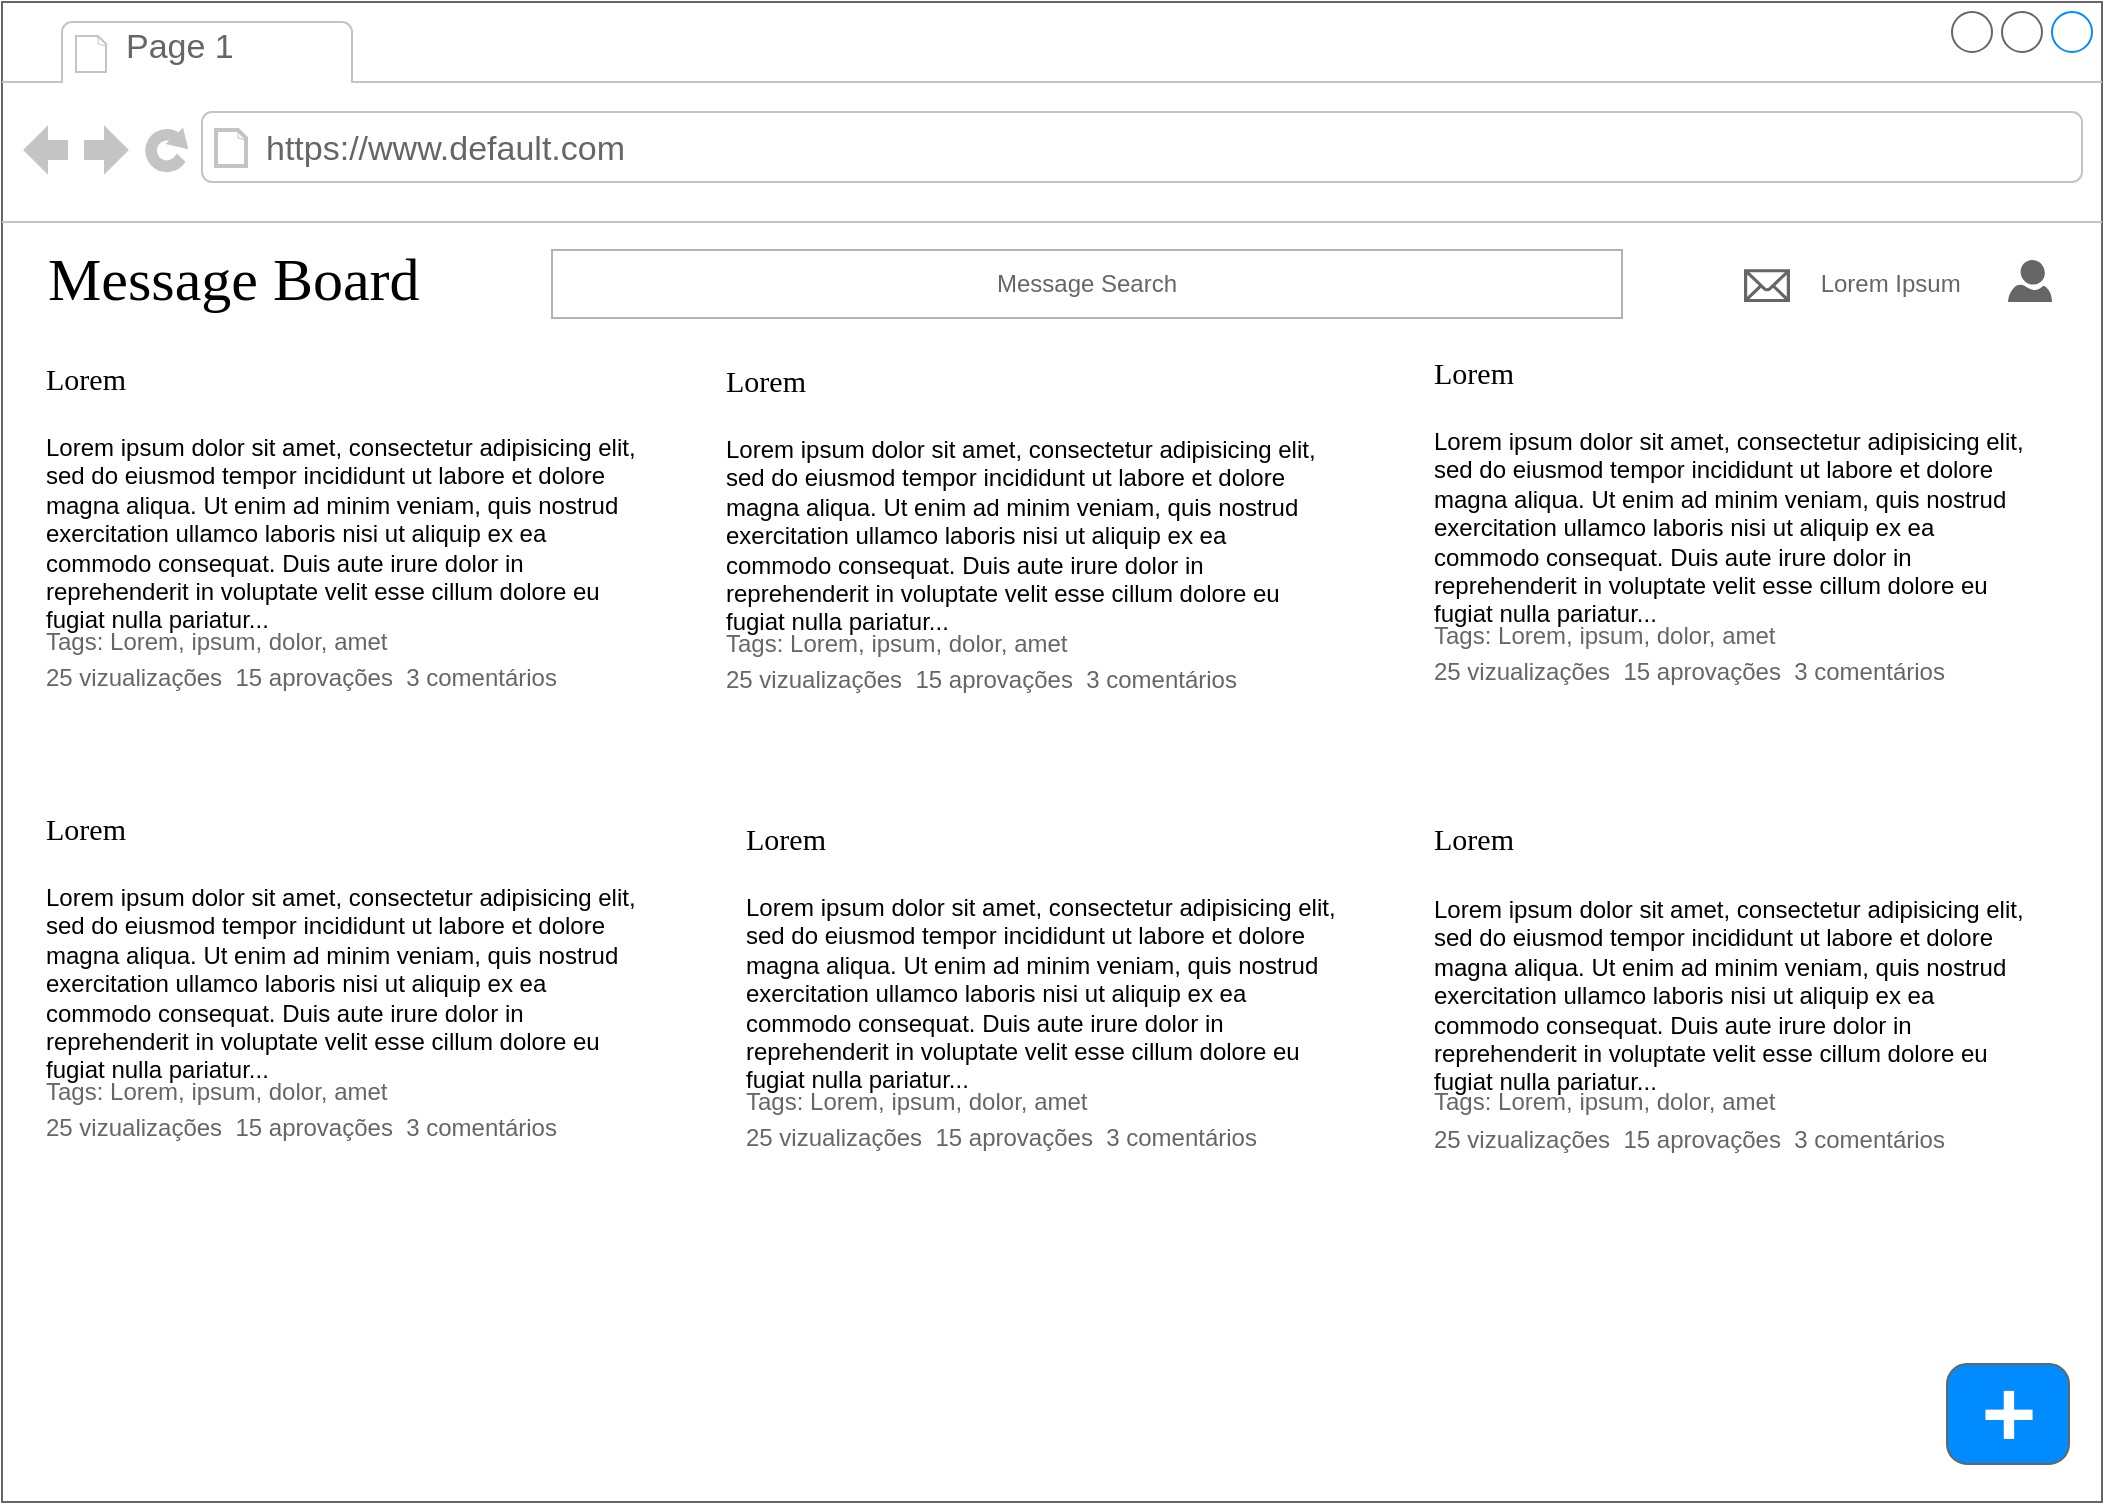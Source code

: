 <mxfile version="10.6.0" type="device"><diagram name="home" id="2cc2dc42-3aac-f2a9-1cec-7a8b7cbee084"><mxGraphModel dx="1191" dy="731" grid="1" gridSize="10" guides="1" tooltips="1" connect="1" arrows="1" fold="1" page="1" pageScale="1" pageWidth="1100" pageHeight="850" background="#ffffff" math="0" shadow="0"><root><mxCell id="0"/><mxCell id="1" parent="0"/><mxCell id="Pz7LNsq883c7EZohFAMH-5" value="" style="group" parent="1" vertex="1" connectable="0"><mxGeometry x="35" y="9" width="1050" height="750" as="geometry"/></mxCell><mxCell id="7026571954dc6520-1" value="" style="strokeWidth=1;shadow=0;dashed=0;align=center;html=1;shape=mxgraph.mockup.containers.browserWindow;rSize=0;fillColor=#ffffff;strokeColor=#666666;mainText=,;recursiveResize=0;rounded=0;labelBackgroundColor=none;fontFamily=Verdana;fontSize=12;fontColor=#000000;" parent="Pz7LNsq883c7EZohFAMH-5" vertex="1"><mxGeometry width="1050" height="750.0" as="geometry"/></mxCell><mxCell id="7026571954dc6520-2" value="Page 1" style="strokeWidth=1;shadow=0;dashed=0;align=center;html=1;shape=mxgraph.mockup.containers.anchor;fontSize=17;fontColor=#666666;align=left;" parent="7026571954dc6520-1" vertex="1"><mxGeometry x="60" y="10.976" width="110" height="23.78" as="geometry"/></mxCell><mxCell id="7026571954dc6520-3" value="https://www.default.com" style="strokeWidth=1;shadow=0;dashed=0;align=center;html=1;shape=mxgraph.mockup.containers.anchor;rSize=0;fontSize=17;fontColor=#666666;align=left;" parent="7026571954dc6520-1" vertex="1"><mxGeometry x="130" y="61.878" width="250" height="23.78" as="geometry"/></mxCell><mxCell id="Pz7LNsq883c7EZohFAMH-6" value="" style="group" parent="7026571954dc6520-1" vertex="1" connectable="0"><mxGeometry x="20" y="176.982" width="300" height="170.579" as="geometry"/></mxCell><mxCell id="7026571954dc6520-16" value="Lorem" style="text;html=1;points=[];align=left;verticalAlign=top;spacingTop=-4;fontSize=15;fontFamily=Verdana;fontColor=#000000;" parent="Pz7LNsq883c7EZohFAMH-6" vertex="1"><mxGeometry width="170" height="26.524" as="geometry"/></mxCell><mxCell id="7026571954dc6520-17" value="Lorem ipsum dolor sit amet, consectetur adipisicing elit, sed do eiusmod tempor incididunt ut labore et dolore magna aliqua. Ut enim ad minim veniam, quis nostrud exercitation ullamco laboris nisi ut aliquip ex ea commodo consequat. Duis aute irure dolor in reprehenderit in voluptate velit esse cillum dolore eu fugiat nulla pariatur..." style="text;spacingTop=-5;fillColor=#ffffff;whiteSpace=wrap;html=1;align=left;fontSize=12;fontFamily=Helvetica;fillColor=none;strokeColor=none;rounded=0;shadow=1;labelBackgroundColor=none;" parent="Pz7LNsq883c7EZohFAMH-6" vertex="1"><mxGeometry y="37.043" width="300" height="96.951" as="geometry"/></mxCell><mxCell id="Pz7LNsq883c7EZohFAMH-1" value="&lt;font color=&quot;#666666&quot;&gt;Tags: Lorem, ipsum, dolor, amet&lt;/font&gt;" style="text;spacingTop=-5;fillColor=#ffffff;whiteSpace=wrap;html=1;align=left;fontSize=12;fontFamily=Helvetica;fillColor=none;strokeColor=none;rounded=0;shadow=1;labelBackgroundColor=none;" parent="Pz7LNsq883c7EZohFAMH-6" vertex="1"><mxGeometry y="133.994" width="300" height="18.293" as="geometry"/></mxCell><mxCell id="Pz7LNsq883c7EZohFAMH-4" value="&lt;font color=&quot;#666666&quot;&gt;25 vizualizações&amp;nbsp;&amp;nbsp;&lt;span&gt;15 a&lt;/span&gt;provações&amp;nbsp; 3 comentários&lt;/font&gt;" style="text;spacingTop=-5;fillColor=#ffffff;whiteSpace=wrap;html=1;align=left;fontSize=12;fontFamily=Helvetica;fillColor=none;strokeColor=none;rounded=0;shadow=1;labelBackgroundColor=none;" parent="Pz7LNsq883c7EZohFAMH-6" vertex="1"><mxGeometry y="152.287" width="300" height="18.293" as="geometry"/></mxCell><mxCell id="Pz7LNsq883c7EZohFAMH-27" value="" style="group" parent="7026571954dc6520-1" vertex="1" connectable="0"><mxGeometry x="360" y="177.896" width="300" height="170.579" as="geometry"/></mxCell><mxCell id="Pz7LNsq883c7EZohFAMH-28" value="Lorem" style="text;html=1;points=[];align=left;verticalAlign=top;spacingTop=-4;fontSize=15;fontFamily=Verdana;fontColor=#000000;" parent="Pz7LNsq883c7EZohFAMH-27" vertex="1"><mxGeometry width="170" height="26.524" as="geometry"/></mxCell><mxCell id="Pz7LNsq883c7EZohFAMH-29" value="Lorem ipsum dolor sit amet, consectetur adipisicing elit, sed do eiusmod tempor incididunt ut labore et dolore magna aliqua. Ut enim ad minim veniam, quis nostrud exercitation ullamco laboris nisi ut aliquip ex ea commodo consequat. Duis aute irure dolor in reprehenderit in voluptate velit esse cillum dolore eu fugiat nulla pariatur..." style="text;spacingTop=-5;fillColor=#ffffff;whiteSpace=wrap;html=1;align=left;fontSize=12;fontFamily=Helvetica;fillColor=none;strokeColor=none;rounded=0;shadow=1;labelBackgroundColor=none;" parent="Pz7LNsq883c7EZohFAMH-27" vertex="1"><mxGeometry y="37.043" width="300" height="96.951" as="geometry"/></mxCell><mxCell id="Pz7LNsq883c7EZohFAMH-30" value="&lt;font color=&quot;#666666&quot;&gt;Tags: Lorem, ipsum, dolor, amet&lt;/font&gt;" style="text;spacingTop=-5;fillColor=#ffffff;whiteSpace=wrap;html=1;align=left;fontSize=12;fontFamily=Helvetica;fillColor=none;strokeColor=none;rounded=0;shadow=1;labelBackgroundColor=none;" parent="Pz7LNsq883c7EZohFAMH-27" vertex="1"><mxGeometry y="133.994" width="300" height="18.293" as="geometry"/></mxCell><mxCell id="Pz7LNsq883c7EZohFAMH-31" value="&lt;font color=&quot;#666666&quot;&gt;25 vizualizações&amp;nbsp;&amp;nbsp;&lt;span&gt;15 a&lt;/span&gt;provações&amp;nbsp; 3 comentários&lt;/font&gt;" style="text;spacingTop=-5;fillColor=#ffffff;whiteSpace=wrap;html=1;align=left;fontSize=12;fontFamily=Helvetica;fillColor=none;strokeColor=none;rounded=0;shadow=1;labelBackgroundColor=none;" parent="Pz7LNsq883c7EZohFAMH-27" vertex="1"><mxGeometry y="152.287" width="300" height="18.293" as="geometry"/></mxCell><mxCell id="Pz7LNsq883c7EZohFAMH-32" value="" style="group" parent="7026571954dc6520-1" vertex="1" connectable="0"><mxGeometry x="20" y="401.524" width="300" height="170.579" as="geometry"/></mxCell><mxCell id="Pz7LNsq883c7EZohFAMH-33" value="Lorem" style="text;html=1;points=[];align=left;verticalAlign=top;spacingTop=-4;fontSize=15;fontFamily=Verdana;fontColor=#000000;" parent="Pz7LNsq883c7EZohFAMH-32" vertex="1"><mxGeometry width="170" height="26.524" as="geometry"/></mxCell><mxCell id="Pz7LNsq883c7EZohFAMH-34" value="Lorem ipsum dolor sit amet, consectetur adipisicing elit, sed do eiusmod tempor incididunt ut labore et dolore magna aliqua. Ut enim ad minim veniam, quis nostrud exercitation ullamco laboris nisi ut aliquip ex ea commodo consequat. Duis aute irure dolor in reprehenderit in voluptate velit esse cillum dolore eu fugiat nulla pariatur..." style="text;spacingTop=-5;fillColor=#ffffff;whiteSpace=wrap;html=1;align=left;fontSize=12;fontFamily=Helvetica;fillColor=none;strokeColor=none;rounded=0;shadow=1;labelBackgroundColor=none;" parent="Pz7LNsq883c7EZohFAMH-32" vertex="1"><mxGeometry y="37.043" width="300" height="96.951" as="geometry"/></mxCell><mxCell id="Pz7LNsq883c7EZohFAMH-35" value="&lt;font color=&quot;#666666&quot;&gt;Tags: Lorem, ipsum, dolor, amet&lt;/font&gt;" style="text;spacingTop=-5;fillColor=#ffffff;whiteSpace=wrap;html=1;align=left;fontSize=12;fontFamily=Helvetica;fillColor=none;strokeColor=none;rounded=0;shadow=1;labelBackgroundColor=none;" parent="Pz7LNsq883c7EZohFAMH-32" vertex="1"><mxGeometry y="133.994" width="300" height="18.293" as="geometry"/></mxCell><mxCell id="Pz7LNsq883c7EZohFAMH-36" value="&lt;font color=&quot;#666666&quot;&gt;25 vizualizações&amp;nbsp;&amp;nbsp;&lt;span&gt;15 a&lt;/span&gt;provações&amp;nbsp; 3 comentários&lt;/font&gt;" style="text;spacingTop=-5;fillColor=#ffffff;whiteSpace=wrap;html=1;align=left;fontSize=12;fontFamily=Helvetica;fillColor=none;strokeColor=none;rounded=0;shadow=1;labelBackgroundColor=none;" parent="Pz7LNsq883c7EZohFAMH-32" vertex="1"><mxGeometry y="152.287" width="300" height="18.293" as="geometry"/></mxCell><mxCell id="Pz7LNsq883c7EZohFAMH-42" value="" style="group" parent="7026571954dc6520-1" vertex="1" connectable="0"><mxGeometry x="370" y="407.012" width="300" height="170.579" as="geometry"/></mxCell><mxCell id="Pz7LNsq883c7EZohFAMH-43" value="Lorem" style="text;html=1;points=[];align=left;verticalAlign=top;spacingTop=-4;fontSize=15;fontFamily=Verdana;fontColor=#000000;" parent="Pz7LNsq883c7EZohFAMH-42" vertex="1"><mxGeometry width="170" height="26.524" as="geometry"/></mxCell><mxCell id="Pz7LNsq883c7EZohFAMH-44" value="Lorem ipsum dolor sit amet, consectetur adipisicing elit, sed do eiusmod tempor incididunt ut labore et dolore magna aliqua. Ut enim ad minim veniam, quis nostrud exercitation ullamco laboris nisi ut aliquip ex ea commodo consequat. Duis aute irure dolor in reprehenderit in voluptate velit esse cillum dolore eu fugiat nulla pariatur..." style="text;spacingTop=-5;fillColor=#ffffff;whiteSpace=wrap;html=1;align=left;fontSize=12;fontFamily=Helvetica;fillColor=none;strokeColor=none;rounded=0;shadow=1;labelBackgroundColor=none;" parent="Pz7LNsq883c7EZohFAMH-42" vertex="1"><mxGeometry y="37.043" width="300" height="96.951" as="geometry"/></mxCell><mxCell id="Pz7LNsq883c7EZohFAMH-45" value="&lt;font color=&quot;#666666&quot;&gt;Tags: Lorem, ipsum, dolor, amet&lt;/font&gt;" style="text;spacingTop=-5;fillColor=#ffffff;whiteSpace=wrap;html=1;align=left;fontSize=12;fontFamily=Helvetica;fillColor=none;strokeColor=none;rounded=0;shadow=1;labelBackgroundColor=none;" parent="Pz7LNsq883c7EZohFAMH-42" vertex="1"><mxGeometry y="133.994" width="300" height="18.293" as="geometry"/></mxCell><mxCell id="Pz7LNsq883c7EZohFAMH-46" value="&lt;font color=&quot;#666666&quot;&gt;25 vizualizações&amp;nbsp;&amp;nbsp;&lt;span&gt;15 a&lt;/span&gt;provações&amp;nbsp; 3 comentários&lt;/font&gt;" style="text;spacingTop=-5;fillColor=#ffffff;whiteSpace=wrap;html=1;align=left;fontSize=12;fontFamily=Helvetica;fillColor=none;strokeColor=none;rounded=0;shadow=1;labelBackgroundColor=none;" parent="Pz7LNsq883c7EZohFAMH-42" vertex="1"><mxGeometry y="152.287" width="300" height="18.293" as="geometry"/></mxCell><mxCell id="Pz7LNsq883c7EZohFAMH-37" value="" style="group" parent="7026571954dc6520-1" vertex="1" connectable="0"><mxGeometry x="714" y="173.78" width="300" height="170.579" as="geometry"/></mxCell><mxCell id="Pz7LNsq883c7EZohFAMH-38" value="Lorem" style="text;html=1;points=[];align=left;verticalAlign=top;spacingTop=-4;fontSize=15;fontFamily=Verdana;fontColor=#000000;" parent="Pz7LNsq883c7EZohFAMH-37" vertex="1"><mxGeometry width="170" height="26.524" as="geometry"/></mxCell><mxCell id="Pz7LNsq883c7EZohFAMH-39" value="Lorem ipsum dolor sit amet, consectetur adipisicing elit, sed do eiusmod tempor incididunt ut labore et dolore magna aliqua. Ut enim ad minim veniam, quis nostrud exercitation ullamco laboris nisi ut aliquip ex ea commodo consequat. Duis aute irure dolor in reprehenderit in voluptate velit esse cillum dolore eu fugiat nulla pariatur..." style="text;spacingTop=-5;fillColor=#ffffff;whiteSpace=wrap;html=1;align=left;fontSize=12;fontFamily=Helvetica;fillColor=none;strokeColor=none;rounded=0;shadow=1;labelBackgroundColor=none;" parent="Pz7LNsq883c7EZohFAMH-37" vertex="1"><mxGeometry y="37.043" width="300" height="96.951" as="geometry"/></mxCell><mxCell id="Pz7LNsq883c7EZohFAMH-40" value="&lt;font color=&quot;#666666&quot;&gt;Tags: Lorem, ipsum, dolor, amet&lt;/font&gt;" style="text;spacingTop=-5;fillColor=#ffffff;whiteSpace=wrap;html=1;align=left;fontSize=12;fontFamily=Helvetica;fillColor=none;strokeColor=none;rounded=0;shadow=1;labelBackgroundColor=none;" parent="Pz7LNsq883c7EZohFAMH-37" vertex="1"><mxGeometry y="133.994" width="300" height="18.293" as="geometry"/></mxCell><mxCell id="Pz7LNsq883c7EZohFAMH-41" value="&lt;font color=&quot;#666666&quot;&gt;25 vizualizações&amp;nbsp;&amp;nbsp;&lt;span&gt;15 a&lt;/span&gt;provações&amp;nbsp; 3 comentários&lt;/font&gt;" style="text;spacingTop=-5;fillColor=#ffffff;whiteSpace=wrap;html=1;align=left;fontSize=12;fontFamily=Helvetica;fillColor=none;strokeColor=none;rounded=0;shadow=1;labelBackgroundColor=none;" parent="Pz7LNsq883c7EZohFAMH-37" vertex="1"><mxGeometry y="152.287" width="300" height="18.293" as="geometry"/></mxCell><mxCell id="Pz7LNsq883c7EZohFAMH-22" value="" style="group" parent="7026571954dc6520-1" vertex="1" connectable="0"><mxGeometry x="714" y="407.47" width="300" height="170.579" as="geometry"/></mxCell><mxCell id="Pz7LNsq883c7EZohFAMH-23" value="Lorem" style="text;html=1;points=[];align=left;verticalAlign=top;spacingTop=-4;fontSize=15;fontFamily=Verdana;fontColor=#000000;" parent="Pz7LNsq883c7EZohFAMH-22" vertex="1"><mxGeometry width="170" height="26.524" as="geometry"/></mxCell><mxCell id="Pz7LNsq883c7EZohFAMH-24" value="Lorem ipsum dolor sit amet, consectetur adipisicing elit, sed do eiusmod tempor incididunt ut labore et dolore magna aliqua. Ut enim ad minim veniam, quis nostrud exercitation ullamco laboris nisi ut aliquip ex ea commodo consequat. Duis aute irure dolor in reprehenderit in voluptate velit esse cillum dolore eu fugiat nulla pariatur..." style="text;spacingTop=-5;fillColor=#ffffff;whiteSpace=wrap;html=1;align=left;fontSize=12;fontFamily=Helvetica;fillColor=none;strokeColor=none;rounded=0;shadow=1;labelBackgroundColor=none;" parent="Pz7LNsq883c7EZohFAMH-22" vertex="1"><mxGeometry y="37.043" width="300" height="96.951" as="geometry"/></mxCell><mxCell id="Pz7LNsq883c7EZohFAMH-25" value="&lt;font color=&quot;#666666&quot;&gt;Tags: Lorem, ipsum, dolor, amet&lt;/font&gt;" style="text;spacingTop=-5;fillColor=#ffffff;whiteSpace=wrap;html=1;align=left;fontSize=12;fontFamily=Helvetica;fillColor=none;strokeColor=none;rounded=0;shadow=1;labelBackgroundColor=none;" parent="Pz7LNsq883c7EZohFAMH-22" vertex="1"><mxGeometry y="133.994" width="300" height="18.293" as="geometry"/></mxCell><mxCell id="Pz7LNsq883c7EZohFAMH-26" value="&lt;font color=&quot;#666666&quot;&gt;25 vizualizações&amp;nbsp;&amp;nbsp;&lt;span&gt;15 a&lt;/span&gt;provações&amp;nbsp; 3 comentários&lt;/font&gt;" style="text;spacingTop=-5;fillColor=#ffffff;whiteSpace=wrap;html=1;align=left;fontSize=12;fontFamily=Helvetica;fillColor=none;strokeColor=none;rounded=0;shadow=1;labelBackgroundColor=none;" parent="Pz7LNsq883c7EZohFAMH-22" vertex="1"><mxGeometry y="152.287" width="300" height="18.293" as="geometry"/></mxCell><mxCell id="kqEpltd4oWB7DYE3yFft-6" value="" style="group" parent="7026571954dc6520-1" vertex="1" connectable="0"><mxGeometry x="21" y="117.988" width="1004" height="45.732" as="geometry"/></mxCell><mxCell id="7026571954dc6520-4" value="Message Board" style="text;html=1;points=[];align=left;verticalAlign=top;spacingTop=-4;fontSize=30;fontFamily=Verdana;fontColor=#000000;" parent="kqEpltd4oWB7DYE3yFft-6" vertex="1"><mxGeometry width="340" height="45.732" as="geometry"/></mxCell><mxCell id="vUr6sqITinNeJ_drJAFL-1" value="" style="shape=image;html=1;verticalAlign=top;verticalLabelPosition=bottom;labelBackgroundColor=#ffffff;imageAspect=0;aspect=fixed;image=https://cdn4.iconfinder.com/data/icons/ionicons/512/icon-ios7-bell-128.png;fontColor=#666666;" parent="kqEpltd4oWB7DYE3yFft-6" vertex="1"><mxGeometry x="809" y="13.768" width="19.61" height="19.61" as="geometry"/></mxCell><mxCell id="vUr6sqITinNeJ_drJAFL-2" value="" style="shape=mxgraph.signs.tech.mail;html=1;fillColor=#666666;strokeColor=none;verticalLabelPosition=bottom;verticalAlign=top;align=center;" parent="kqEpltd4oWB7DYE3yFft-6" vertex="1"><mxGeometry x="850" y="15.598" width="23" height="16.463" as="geometry"/></mxCell><mxCell id="vUr6sqITinNeJ_drJAFL-3" value="" style="shadow=0;dashed=0;html=1;strokeColor=none;labelPosition=center;verticalLabelPosition=bottom;verticalAlign=top;align=center;shape=mxgraph.azure.user;fillColor=#666666;" parent="kqEpltd4oWB7DYE3yFft-6" vertex="1"><mxGeometry x="982" y="11.024" width="22" height="21.037" as="geometry"/></mxCell><mxCell id="vUr6sqITinNeJ_drJAFL-4" value="&lt;span&gt;Lorem Ipsum&amp;nbsp;&lt;/span&gt;" style="text;html=1;strokeColor=none;fillColor=none;align=center;verticalAlign=middle;whiteSpace=wrap;rounded=0;fontColor=#666666;" parent="kqEpltd4oWB7DYE3yFft-6" vertex="1"><mxGeometry x="880" y="13.768" width="90" height="18.293" as="geometry"/></mxCell><mxCell id="kqEpltd4oWB7DYE3yFft-1" value="Message Search" style="rounded=0;whiteSpace=wrap;html=1;fontColor=#666666;strokeColor=#B3B3B3;" parent="kqEpltd4oWB7DYE3yFft-6" vertex="1"><mxGeometry x="254" y="6.012" width="535" height="34" as="geometry"/></mxCell><mxCell id="PXIQ_8jtrTi0H-3LHoNv-1" value="&lt;font style=&quot;font-size: 47px&quot;&gt;+&lt;/font&gt;" style="strokeWidth=1;shadow=0;dashed=0;align=center;html=1;shape=mxgraph.mockup.buttons.button;strokeColor=#666666;fontColor=#ffffff;mainText=;buttonStyle=round;fontSize=17;fontStyle=1;fillColor=#008cff;whiteSpace=wrap;" parent="7026571954dc6520-1" vertex="1"><mxGeometry x="972.5" y="681" width="61" height="50" as="geometry"/></mxCell></root></mxGraphModel></diagram><diagram id="ahvsmykb54gU-3miW95o" name="post"><mxGraphModel dx="840" dy="512" grid="1" gridSize="10" guides="1" tooltips="1" connect="1" arrows="1" fold="1" page="1" pageScale="1" pageWidth="1100" pageHeight="850" math="0" shadow="0"><root><mxCell id="w05jZWZvb_1agI0fHX99-0"/><mxCell id="w05jZWZvb_1agI0fHX99-1" parent="w05jZWZvb_1agI0fHX99-0"/><mxCell id="-Ck9baliGLj4Xzgpm8xP-2" value="" style="strokeWidth=1;shadow=0;dashed=0;align=center;html=1;shape=mxgraph.mockup.containers.browserWindow;rSize=0;fillColor=#ffffff;strokeColor=#666666;mainText=,;recursiveResize=0;rounded=0;labelBackgroundColor=none;fontFamily=Verdana;fontSize=12;fontColor=#000000;" parent="w05jZWZvb_1agI0fHX99-1" vertex="1"><mxGeometry x="14" y="9" width="1050" height="821" as="geometry"/></mxCell><mxCell id="-Ck9baliGLj4Xzgpm8xP-3" value="Page 1" style="strokeWidth=1;shadow=0;dashed=0;align=center;html=1;shape=mxgraph.mockup.containers.anchor;fontSize=17;fontColor=#666666;align=left;" parent="w05jZWZvb_1agI0fHX99-1" vertex="1"><mxGeometry x="74" y="21" width="110" height="26" as="geometry"/></mxCell><mxCell id="-Ck9baliGLj4Xzgpm8xP-4" value="https://www.default.com" style="strokeWidth=1;shadow=0;dashed=0;align=center;html=1;shape=mxgraph.mockup.containers.anchor;rSize=0;fontSize=17;fontColor=#666666;align=left;" parent="w05jZWZvb_1agI0fHX99-1" vertex="1"><mxGeometry x="144" y="69" width="250" height="26" as="geometry"/></mxCell><mxCell id="-Ck9baliGLj4Xzgpm8xP-8" value="&amp;nbsp; &amp;nbsp; &amp;nbsp; &amp;nbsp; &amp;nbsp; &amp;nbsp;Lorem ipsum dolor sit amet, consectetur adipisicing elit, sed do eiusmod tempor incididunt ut labore et dolore magna aliqua. Ut enim ad minim veniam, quis nostrud exercitation ullamco laboris nisi ut aliquip ex ea commodo consequat. Duis aute irure dolor in reprehenderit in voluptate velit esse cillum dolore eu fugiat nulla pariatur lorem ipsum dolor sit amet, consectetur adipisicing elit, sed do eiusmod tempor incididunt ut labore et dolore magna aliqua. Ut enim ad minim veniam, quis nostrud exercitation ullamco laboris nisi ut aliquip ex ea commodo consequat. Duis aute irure dolor in reprehenderit in voluptate velit esse cillum dolore eu fugiat nulla pariatur.&lt;br&gt;&amp;nbsp; &amp;nbsp; &amp;nbsp; &amp;nbsp; &amp;nbsp; &amp;nbsp;Lorem ipsum dolor sit amet, consectetur adipisicing elit, sed do eiusmod tempor incididunt ut labore et dolore magna aliqua. Ut enim ad minim veniam, quis nostrud exercitation ullamco laboris nisi ut aliquip ex ea commodo consequat. Duis aute irure dolor in reprehenderit in voluptate velit esse cillum dolore eu fugiat nulla pariatur lorem ipsum dolor sit amet, consectetur adipisicing elit, sed do eiusmod tempor incididunt ut labore et dolore magna aliqua. Ut enim ad minim veniam, quis nostrud exercitation ullamco laboris nisi ut aliquip ex ea commodo consequat. Duis aute irure dolor in reprehenderit in voluptate velit esse cillum dolore eu fugiat nulla pariatur.&lt;br&gt;&amp;nbsp; &amp;nbsp; &amp;nbsp; &amp;nbsp; &amp;nbsp; &amp;nbsp;Lorem ipsum dolor sit amet, consectetur adipisicing elit, sed do eiusmod tempor incididunt ut labore et dolore magna aliqua. Ut enim ad minim veniam, quis nostrud exercitation ullamco laboris nisi ut aliquip ex ea commodo consequat. Duis aute irure dolor in reprehenderit in voluptate velit esse cillum dolore eu fugiat nulla pariatur lorem ipsum dolor sit amet, consectetur adipisicing elit, sed do eiusmod tempor incididunt ut labore et dolore magna aliqua. Ut enim ad minim veniam, quis nostrud exercitation ullamco laboris nisi ut aliquip ex ea commodo consequat. Duis aute irure dolor in reprehenderit in voluptate velit esse cillum dolore eu fugiat nulla pariatur.&lt;br&gt;" style="text;spacingTop=-5;fillColor=#ffffff;whiteSpace=wrap;html=1;align=left;fontSize=12;fontFamily=Helvetica;fillColor=none;strokeColor=none;rounded=0;shadow=1;labelBackgroundColor=none;" parent="w05jZWZvb_1agI0fHX99-1" vertex="1"><mxGeometry x="34" y="279" width="1005" height="190" as="geometry"/></mxCell><mxCell id="-Ck9baliGLj4Xzgpm8xP-7" value="Lorem" style="text;html=1;points=[];align=left;verticalAlign=top;spacingTop=-4;fontSize=15;fontFamily=Verdana;fontColor=#000000;" parent="w05jZWZvb_1agI0fHX99-1" vertex="1"><mxGeometry x="34" y="202.5" width="170" height="29" as="geometry"/></mxCell><mxCell id="-Ck9baliGLj4Xzgpm8xP-9" value="&lt;font color=&quot;#666666&quot;&gt;Tags: Lorem, ipsum, dolor, amet&lt;/font&gt;" style="text;spacingTop=-5;fillColor=#ffffff;whiteSpace=wrap;html=1;align=left;fontSize=12;fontFamily=Helvetica;fillColor=none;strokeColor=none;rounded=0;shadow=1;labelBackgroundColor=none;" parent="w05jZWZvb_1agI0fHX99-1" vertex="1"><mxGeometry x="35" y="231.5" width="300" height="20" as="geometry"/></mxCell><mxCell id="-Ck9baliGLj4Xzgpm8xP-10" value="&lt;font color=&quot;#666666&quot;&gt;25 vizualizações&amp;nbsp;&amp;nbsp;&lt;span&gt;15 a&lt;/span&gt;provações&amp;nbsp; 3 comentários&lt;/font&gt;" style="text;spacingTop=-5;fillColor=#ffffff;whiteSpace=wrap;html=1;align=left;fontSize=12;fontFamily=Helvetica;fillColor=none;strokeColor=none;rounded=0;shadow=1;labelBackgroundColor=none;" parent="w05jZWZvb_1agI0fHX99-1" vertex="1"><mxGeometry x="34" y="251.5" width="300" height="20" as="geometry"/></mxCell><mxCell id="9gyDjFbGSeUo3mWgCvY3-0" value="Lorem ipsum dolor sit amet, consectetur adipisicing elit, sed do eiusmod tempor incididunt ut labore et dolore magna aliqua. Ut enim ad minim veniam, quis nostrud exercitation ullamco laboris nisi ut aliquip lorem ipsum dolor sit amet, consectetur adipisicing elit, sed do eiusmod tempor incididunt ut labore et dolore magna aliqua. Ut enim ad minim veniam, quis nostrud exercitation ullamco laboris nisi ut aliquip&lt;br&gt;" style="text;spacingTop=-5;fillColor=#ffffff;whiteSpace=wrap;html=1;align=left;fontSize=12;fontFamily=Helvetica;fillColor=none;strokeColor=none;rounded=0;shadow=1;labelBackgroundColor=none;" parent="w05jZWZvb_1agI0fHX99-1" vertex="1"><mxGeometry x="130" y="485" width="912" height="50" as="geometry"/></mxCell><mxCell id="9gyDjFbGSeUo3mWgCvY3-1" value="" style="shadow=0;dashed=0;html=1;strokeColor=none;labelPosition=center;verticalLabelPosition=bottom;verticalAlign=top;align=center;shape=mxgraph.azure.user;fillColor=#666666;" parent="w05jZWZvb_1agI0fHX99-1" vertex="1"><mxGeometry x="52" y="485" width="36" height="38" as="geometry"/></mxCell><mxCell id="9gyDjFbGSeUo3mWgCvY3-2" value="&lt;span&gt;Lorem Ipsum&amp;nbsp;&lt;/span&gt;" style="text;html=1;strokeColor=none;fillColor=none;align=center;verticalAlign=middle;whiteSpace=wrap;rounded=0;fontColor=#666666;" parent="w05jZWZvb_1agI0fHX99-1" vertex="1"><mxGeometry x="25" y="535" width="90" height="20" as="geometry"/></mxCell><mxCell id="9gyDjFbGSeUo3mWgCvY3-3" value="Lorem ipsum dolor sit amet, consectetur adipisicing elit, sed do eiusmod tempor incididunt ut labore et dolore magna aliqua. Ut enim ad minim veniam, quis nostrud exercitation ullamco laboris nisi ut aliquip lorem ipsum dolor sit amet, consectetur adipisicing elit, sed do eiusmod tempor incididunt ut labore et dolore magna aliqua. Ut enim ad minim veniam, quis nostrud exercitation ullamco laboris nisi ut aliquip&lt;br&gt;" style="text;spacingTop=-5;fillColor=#ffffff;whiteSpace=wrap;html=1;align=left;fontSize=12;fontFamily=Helvetica;fillColor=none;strokeColor=none;rounded=0;shadow=1;labelBackgroundColor=none;" parent="w05jZWZvb_1agI0fHX99-1" vertex="1"><mxGeometry x="133" y="580" width="912" height="50" as="geometry"/></mxCell><mxCell id="9gyDjFbGSeUo3mWgCvY3-4" value="" style="shadow=0;dashed=0;html=1;strokeColor=none;labelPosition=center;verticalLabelPosition=bottom;verticalAlign=top;align=center;shape=mxgraph.azure.user;fillColor=#666666;" parent="w05jZWZvb_1agI0fHX99-1" vertex="1"><mxGeometry x="55" y="580" width="36" height="38" as="geometry"/></mxCell><mxCell id="9gyDjFbGSeUo3mWgCvY3-5" value="&lt;span&gt;Lorem Ipsum&amp;nbsp;&lt;/span&gt;" style="text;html=1;strokeColor=none;fillColor=none;align=center;verticalAlign=middle;whiteSpace=wrap;rounded=0;fontColor=#666666;" parent="w05jZWZvb_1agI0fHX99-1" vertex="1"><mxGeometry x="28" y="630" width="90" height="20" as="geometry"/></mxCell><mxCell id="9gyDjFbGSeUo3mWgCvY3-6" value="Lorem ipsum dolor sit amet, consectetur adipisicing elit, sed do eiusmod tempor incididunt ut labore et dolore magna aliqua. Ut enim ad minim veniam, quis nostrud exercitation ullamco laboris nisi ut aliquip lorem ipsum dolor sit amet, consectetur adipisicing elit, sed do eiusmod tempor incididunt ut labore et dolore magna aliqua. Ut enim ad minim veniam, quis nostrud exercitation ullamco laboris nisi ut aliquip&lt;br&gt;" style="text;spacingTop=-5;fillColor=#ffffff;whiteSpace=wrap;html=1;align=left;fontSize=12;fontFamily=Helvetica;fillColor=none;strokeColor=none;rounded=0;shadow=1;labelBackgroundColor=none;" parent="w05jZWZvb_1agI0fHX99-1" vertex="1"><mxGeometry x="35" y="670" width="912" height="50" as="geometry"/></mxCell><mxCell id="9gyDjFbGSeUo3mWgCvY3-7" value="" style="shadow=0;dashed=0;html=1;strokeColor=none;labelPosition=center;verticalLabelPosition=bottom;verticalAlign=top;align=center;shape=mxgraph.azure.user;fillColor=#666666;" parent="w05jZWZvb_1agI0fHX99-1" vertex="1"><mxGeometry x="983" y="663" width="36" height="38" as="geometry"/></mxCell><mxCell id="9gyDjFbGSeUo3mWgCvY3-8" value="&lt;span&gt;Lorem Ipsum&amp;nbsp;&lt;/span&gt;" style="text;html=1;strokeColor=none;fillColor=none;align=center;verticalAlign=middle;whiteSpace=wrap;rounded=0;fontColor=#666666;" parent="w05jZWZvb_1agI0fHX99-1" vertex="1"><mxGeometry x="956" y="713" width="90" height="20" as="geometry"/></mxCell><mxCell id="9gyDjFbGSeUo3mWgCvY3-15" value="Lorem ipsum dolor sit amet, consectetur adipisicing elit, sed do eiusmod tempor incididunt ut labore et dolore magna aliqua. Ut enim ad minim veniam, quis nostrud exercitation ullamco laboris nisi ut aliquip lorem ipsum dolor sit amet, consectetur adipisicing elit, sed do eiusmod tempor incididunt ut labore et dolore magna aliqua. Ut enim ad minim veniam, quis nostrud exercitation ullamco laboris nisi ut aliquip&lt;br&gt;" style="text;spacingTop=-5;fillColor=#ffffff;whiteSpace=wrap;html=1;align=left;fontSize=12;fontFamily=Helvetica;fillColor=none;strokeColor=none;rounded=0;shadow=1;labelBackgroundColor=none;" parent="w05jZWZvb_1agI0fHX99-1" vertex="1"><mxGeometry x="127" y="750" width="912" height="50" as="geometry"/></mxCell><mxCell id="9gyDjFbGSeUo3mWgCvY3-16" value="" style="shadow=0;dashed=0;html=1;strokeColor=none;labelPosition=center;verticalLabelPosition=bottom;verticalAlign=top;align=center;shape=mxgraph.azure.user;fillColor=#666666;" parent="w05jZWZvb_1agI0fHX99-1" vertex="1"><mxGeometry x="49" y="750" width="36" height="38" as="geometry"/></mxCell><mxCell id="9gyDjFbGSeUo3mWgCvY3-17" value="&lt;span&gt;Lorem Ipsum&amp;nbsp;&lt;/span&gt;" style="text;html=1;strokeColor=none;fillColor=none;align=center;verticalAlign=middle;whiteSpace=wrap;rounded=0;fontColor=#666666;" parent="w05jZWZvb_1agI0fHX99-1" vertex="1"><mxGeometry x="22" y="800" width="90" height="20" as="geometry"/></mxCell><mxCell id="K0qPgqnhV7jXMeM3oTOe-0" value="" style="group" parent="w05jZWZvb_1agI0fHX99-1" vertex="1" connectable="0"><mxGeometry x="34" y="136.988" width="1004" height="45.732" as="geometry"/></mxCell><mxCell id="K0qPgqnhV7jXMeM3oTOe-1" value="Message Board" style="text;html=1;points=[];align=left;verticalAlign=top;spacingTop=-4;fontSize=30;fontFamily=Verdana;fontColor=#000000;" parent="K0qPgqnhV7jXMeM3oTOe-0" vertex="1"><mxGeometry width="340" height="45.732" as="geometry"/></mxCell><mxCell id="K0qPgqnhV7jXMeM3oTOe-2" value="" style="shape=image;html=1;verticalAlign=top;verticalLabelPosition=bottom;labelBackgroundColor=#ffffff;imageAspect=0;aspect=fixed;image=https://cdn4.iconfinder.com/data/icons/ionicons/512/icon-ios7-bell-128.png;fontColor=#666666;" parent="K0qPgqnhV7jXMeM3oTOe-0" vertex="1"><mxGeometry x="809" y="13.768" width="19.61" height="19.61" as="geometry"/></mxCell><mxCell id="K0qPgqnhV7jXMeM3oTOe-3" value="" style="shape=mxgraph.signs.tech.mail;html=1;fillColor=#666666;strokeColor=none;verticalLabelPosition=bottom;verticalAlign=top;align=center;" parent="K0qPgqnhV7jXMeM3oTOe-0" vertex="1"><mxGeometry x="850" y="15.598" width="23" height="16.463" as="geometry"/></mxCell><mxCell id="K0qPgqnhV7jXMeM3oTOe-4" value="" style="shadow=0;dashed=0;html=1;strokeColor=none;labelPosition=center;verticalLabelPosition=bottom;verticalAlign=top;align=center;shape=mxgraph.azure.user;fillColor=#666666;" parent="K0qPgqnhV7jXMeM3oTOe-0" vertex="1"><mxGeometry x="982" y="11.024" width="22" height="21.037" as="geometry"/></mxCell><mxCell id="K0qPgqnhV7jXMeM3oTOe-5" value="&lt;span&gt;Lorem Ipsum&amp;nbsp;&lt;/span&gt;" style="text;html=1;strokeColor=none;fillColor=none;align=center;verticalAlign=middle;whiteSpace=wrap;rounded=0;fontColor=#666666;" parent="K0qPgqnhV7jXMeM3oTOe-0" vertex="1"><mxGeometry x="880" y="13.768" width="90" height="18.293" as="geometry"/></mxCell><mxCell id="K0qPgqnhV7jXMeM3oTOe-6" value="Message Search" style="rounded=0;whiteSpace=wrap;html=1;fontColor=#666666;strokeColor=#B3B3B3;" parent="K0qPgqnhV7jXMeM3oTOe-0" vertex="1"><mxGeometry x="254" y="6.012" width="535" height="34" as="geometry"/></mxCell><mxCell id="J2ITlbDa95GU9OjSLuiv-0" value="&lt;font style=&quot;font-size: 47px&quot;&gt;+&lt;/font&gt;" style="strokeWidth=1;shadow=0;dashed=0;align=center;html=1;shape=mxgraph.mockup.buttons.button;strokeColor=#666666;fontColor=#ffffff;mainText=;buttonStyle=round;fontSize=17;fontStyle=1;fillColor=#008cff;whiteSpace=wrap;" vertex="1" parent="w05jZWZvb_1agI0fHX99-1"><mxGeometry x="985.5" y="760" width="61" height="50" as="geometry"/></mxCell></root></mxGraphModel></diagram><diagram id="tWdqWFSBmgJfXhEWRccf" name="profile"><mxGraphModel dx="840" dy="512" grid="1" gridSize="10" guides="1" tooltips="1" connect="1" arrows="1" fold="1" page="1" pageScale="1" pageWidth="1100" pageHeight="850" math="0" shadow="0"><root><mxCell id="KSjEioEEy5aM5i0L0qbC-0"/><mxCell id="KSjEioEEy5aM5i0L0qbC-1" parent="KSjEioEEy5aM5i0L0qbC-0"/><mxCell id="aNxTkItZ9XZEAZVerRne-0" value="" style="strokeWidth=1;shadow=0;dashed=0;align=center;html=1;shape=mxgraph.mockup.containers.browserWindow;rSize=0;fillColor=#ffffff;strokeColor=#666666;mainText=,;recursiveResize=0;rounded=0;labelBackgroundColor=none;fontFamily=Verdana;fontSize=12;fontColor=#000000;" parent="KSjEioEEy5aM5i0L0qbC-1" vertex="1"><mxGeometry x="14" y="9" width="1066" height="831" as="geometry"/></mxCell><mxCell id="aNxTkItZ9XZEAZVerRne-1" value="Page 1" style="strokeWidth=1;shadow=0;dashed=0;align=center;html=1;shape=mxgraph.mockup.containers.anchor;fontSize=17;fontColor=#666666;align=left;" parent="KSjEioEEy5aM5i0L0qbC-1" vertex="1"><mxGeometry x="74" y="21" width="110" height="26" as="geometry"/></mxCell><mxCell id="aNxTkItZ9XZEAZVerRne-2" value="https://www.default.com" style="strokeWidth=1;shadow=0;dashed=0;align=center;html=1;shape=mxgraph.mockup.containers.anchor;rSize=0;fontSize=17;fontColor=#666666;align=left;" parent="KSjEioEEy5aM5i0L0qbC-1" vertex="1"><mxGeometry x="144" y="69" width="250" height="26" as="geometry"/></mxCell><mxCell id="aNxTkItZ9XZEAZVerRne-13" value="" style="shadow=0;dashed=0;html=1;strokeColor=none;labelPosition=center;verticalLabelPosition=bottom;verticalAlign=top;align=center;shape=mxgraph.azure.user;fillColor=#666666;" parent="KSjEioEEy5aM5i0L0qbC-1" vertex="1"><mxGeometry x="41" y="200" width="79" height="83" as="geometry"/></mxCell><mxCell id="aNxTkItZ9XZEAZVerRne-14" value="&lt;span&gt;Lorem Ipsum&amp;nbsp;&lt;/span&gt;" style="text;html=1;strokeColor=none;fillColor=none;align=center;verticalAlign=middle;whiteSpace=wrap;rounded=0;fontColor=#666666;" parent="KSjEioEEy5aM5i0L0qbC-1" vertex="1"><mxGeometry x="39" y="293.5" width="90" height="20" as="geometry"/></mxCell><mxCell id="aNxTkItZ9XZEAZVerRne-36" value="" style="group" parent="KSjEioEEy5aM5i0L0qbC-1" vertex="1" connectable="0"><mxGeometry x="155" y="286" width="862" height="124" as="geometry"/></mxCell><mxCell id="aNxTkItZ9XZEAZVerRne-9" value="Lorem" style="text;html=1;points=[];align=left;verticalAlign=top;spacingTop=-4;fontSize=15;fontFamily=Verdana;fontColor=#000000;" parent="aNxTkItZ9XZEAZVerRne-36" vertex="1"><mxGeometry width="170" height="29" as="geometry"/></mxCell><mxCell id="aNxTkItZ9XZEAZVerRne-12" value="Lorem ipsum dolor sit amet, consectetur adipisicing elit, sed do eiusmod tempor incididunt ut labore et dolore magna aliqua. Ut enim ad minim veniam, quis nostrud exercitation ullamco laboris nisi ut aliquip lorem ipsum dolor sit amet, consectetur adipisicing elit, sed do eiusmod tempor incididunt ut labore et dolore magna aliqua. Ut enim ad minim veniam, quis nostrud exercitation ullamco laboris nisi ut aliquip&lt;br&gt;" style="text;spacingTop=-5;fillColor=#ffffff;whiteSpace=wrap;html=1;align=left;fontSize=12;fontFamily=Helvetica;fillColor=none;strokeColor=none;rounded=0;shadow=1;labelBackgroundColor=none;" parent="aNxTkItZ9XZEAZVerRne-36" vertex="1"><mxGeometry y="29.5" width="862" height="50" as="geometry"/></mxCell><mxCell id="aNxTkItZ9XZEAZVerRne-26" value="&lt;font color=&quot;#666666&quot;&gt;Tags: Lorem, ipsum, dolor, amet&lt;/font&gt;" style="text;spacingTop=-5;fillColor=#ffffff;whiteSpace=wrap;html=1;align=left;fontSize=12;fontFamily=Helvetica;fillColor=none;strokeColor=none;rounded=0;shadow=1;labelBackgroundColor=none;" parent="aNxTkItZ9XZEAZVerRne-36" vertex="1"><mxGeometry y="84" width="300" height="20" as="geometry"/></mxCell><mxCell id="aNxTkItZ9XZEAZVerRne-27" value="&lt;font color=&quot;#666666&quot;&gt;25 vizualizações&amp;nbsp;&amp;nbsp;&lt;span&gt;15 a&lt;/span&gt;provações&amp;nbsp; 3 comentários&lt;/font&gt;" style="text;spacingTop=-5;fillColor=#ffffff;whiteSpace=wrap;html=1;align=left;fontSize=12;fontFamily=Helvetica;fillColor=none;strokeColor=none;rounded=0;shadow=1;labelBackgroundColor=none;" parent="aNxTkItZ9XZEAZVerRne-36" vertex="1"><mxGeometry y="104" width="300" height="20" as="geometry"/></mxCell><mxCell id="aNxTkItZ9XZEAZVerRne-37" value="" style="group" parent="KSjEioEEy5aM5i0L0qbC-1" vertex="1" connectable="0"><mxGeometry x="155" y="424.5" width="862" height="124" as="geometry"/></mxCell><mxCell id="aNxTkItZ9XZEAZVerRne-38" value="Lorem" style="text;html=1;points=[];align=left;verticalAlign=top;spacingTop=-4;fontSize=15;fontFamily=Verdana;fontColor=#000000;" parent="aNxTkItZ9XZEAZVerRne-37" vertex="1"><mxGeometry width="170" height="29" as="geometry"/></mxCell><mxCell id="aNxTkItZ9XZEAZVerRne-39" value="Lorem ipsum dolor sit amet, consectetur adipisicing elit, sed do eiusmod tempor incididunt ut labore et dolore magna aliqua. Ut enim ad minim veniam, quis nostrud exercitation ullamco laboris nisi ut aliquip lorem ipsum dolor sit amet, consectetur adipisicing elit, sed do eiusmod tempor incididunt ut labore et dolore magna aliqua. Ut enim ad minim veniam, quis nostrud exercitation ullamco laboris nisi ut aliquip&lt;br&gt;" style="text;spacingTop=-5;fillColor=#ffffff;whiteSpace=wrap;html=1;align=left;fontSize=12;fontFamily=Helvetica;fillColor=none;strokeColor=none;rounded=0;shadow=1;labelBackgroundColor=none;" parent="aNxTkItZ9XZEAZVerRne-37" vertex="1"><mxGeometry y="29.5" width="862" height="50" as="geometry"/></mxCell><mxCell id="aNxTkItZ9XZEAZVerRne-40" value="&lt;font color=&quot;#666666&quot;&gt;Tags: Lorem, ipsum, dolor, amet&lt;/font&gt;" style="text;spacingTop=-5;fillColor=#ffffff;whiteSpace=wrap;html=1;align=left;fontSize=12;fontFamily=Helvetica;fillColor=none;strokeColor=none;rounded=0;shadow=1;labelBackgroundColor=none;" parent="aNxTkItZ9XZEAZVerRne-37" vertex="1"><mxGeometry y="84" width="300" height="20" as="geometry"/></mxCell><mxCell id="aNxTkItZ9XZEAZVerRne-41" value="&lt;font color=&quot;#666666&quot;&gt;25 vizualizações&amp;nbsp;&amp;nbsp;&lt;span&gt;15 a&lt;/span&gt;provações&amp;nbsp; 3 comentários&lt;/font&gt;" style="text;spacingTop=-5;fillColor=#ffffff;whiteSpace=wrap;html=1;align=left;fontSize=12;fontFamily=Helvetica;fillColor=none;strokeColor=none;rounded=0;shadow=1;labelBackgroundColor=none;" parent="aNxTkItZ9XZEAZVerRne-37" vertex="1"><mxGeometry y="104" width="300" height="20" as="geometry"/></mxCell><mxCell id="aNxTkItZ9XZEAZVerRne-42" value="" style="group" parent="KSjEioEEy5aM5i0L0qbC-1" vertex="1" connectable="0"><mxGeometry x="155" y="558" width="862" height="124" as="geometry"/></mxCell><mxCell id="aNxTkItZ9XZEAZVerRne-43" value="Lorem" style="text;html=1;points=[];align=left;verticalAlign=top;spacingTop=-4;fontSize=15;fontFamily=Verdana;fontColor=#000000;" parent="aNxTkItZ9XZEAZVerRne-42" vertex="1"><mxGeometry width="170" height="29" as="geometry"/></mxCell><mxCell id="aNxTkItZ9XZEAZVerRne-44" value="Lorem ipsum dolor sit amet, consectetur adipisicing elit, sed do eiusmod tempor incididunt ut labore et dolore magna aliqua. Ut enim ad minim veniam, quis nostrud exercitation ullamco laboris nisi ut aliquip lorem ipsum dolor sit amet, consectetur adipisicing elit, sed do eiusmod tempor incididunt ut labore et dolore magna aliqua. Ut enim ad minim veniam, quis nostrud exercitation ullamco laboris nisi ut aliquip&lt;br&gt;" style="text;spacingTop=-5;fillColor=#ffffff;whiteSpace=wrap;html=1;align=left;fontSize=12;fontFamily=Helvetica;fillColor=none;strokeColor=none;rounded=0;shadow=1;labelBackgroundColor=none;" parent="aNxTkItZ9XZEAZVerRne-42" vertex="1"><mxGeometry y="29.5" width="862" height="50" as="geometry"/></mxCell><mxCell id="aNxTkItZ9XZEAZVerRne-45" value="&lt;font color=&quot;#666666&quot;&gt;Tags: Lorem, ipsum, dolor, amet&lt;/font&gt;" style="text;spacingTop=-5;fillColor=#ffffff;whiteSpace=wrap;html=1;align=left;fontSize=12;fontFamily=Helvetica;fillColor=none;strokeColor=none;rounded=0;shadow=1;labelBackgroundColor=none;" parent="aNxTkItZ9XZEAZVerRne-42" vertex="1"><mxGeometry y="84" width="300" height="20" as="geometry"/></mxCell><mxCell id="aNxTkItZ9XZEAZVerRne-46" value="&lt;font color=&quot;#666666&quot;&gt;25 vizualizações&amp;nbsp;&amp;nbsp;&lt;span&gt;15 a&lt;/span&gt;provações&amp;nbsp; 3 comentários&lt;/font&gt;" style="text;spacingTop=-5;fillColor=#ffffff;whiteSpace=wrap;html=1;align=left;fontSize=12;fontFamily=Helvetica;fillColor=none;strokeColor=none;rounded=0;shadow=1;labelBackgroundColor=none;" parent="aNxTkItZ9XZEAZVerRne-42" vertex="1"><mxGeometry y="104" width="300" height="20" as="geometry"/></mxCell><mxCell id="4jJxqVDpqwIpwiionXO8-0" value="Lorem ipsum dolor sit amet, consectetur adipisicing elit, sed do eiusmod tempor incididunt ut labore et dolore magna aliqua. Ut enim ad minim veniam, quis nostrud exercitation ullamco laboris nisi ut aliquip lorem ipsum dolor sit amet, consectetur adipisicing elit, sed do eiusmod tempor incididunt ut labore et dolore magna aliqua. Ut enim ad minim veniam, quis nostrud exercitation ullamco laboris nisi ut aliquip&lt;br&gt;" style="text;spacingTop=-5;fillColor=#ffffff;whiteSpace=wrap;html=1;align=left;fontSize=12;fontFamily=Helvetica;fillColor=none;strokeColor=none;rounded=0;shadow=1;labelBackgroundColor=none;" parent="KSjEioEEy5aM5i0L0qbC-1" vertex="1"><mxGeometry x="155" y="216.5" width="912" height="50" as="geometry"/></mxCell><mxCell id="4jJxqVDpqwIpwiionXO8-1" value="" style="group" parent="KSjEioEEy5aM5i0L0qbC-1" vertex="1" connectable="0"><mxGeometry x="155" y="690" width="862" height="124" as="geometry"/></mxCell><mxCell id="4jJxqVDpqwIpwiionXO8-2" value="Lorem" style="text;html=1;points=[];align=left;verticalAlign=top;spacingTop=-4;fontSize=15;fontFamily=Verdana;fontColor=#000000;" parent="4jJxqVDpqwIpwiionXO8-1" vertex="1"><mxGeometry width="170" height="29" as="geometry"/></mxCell><mxCell id="4jJxqVDpqwIpwiionXO8-3" value="Lorem ipsum dolor sit amet, consectetur adipisicing elit, sed do eiusmod tempor incididunt ut labore et dolore magna aliqua. Ut enim ad minim veniam, quis nostrud exercitation ullamco laboris nisi ut aliquip lorem ipsum dolor sit amet, consectetur adipisicing elit, sed do eiusmod tempor incididunt ut labore et dolore magna aliqua. Ut enim ad minim veniam, quis nostrud exercitation ullamco laboris nisi ut aliquip&lt;br&gt;" style="text;spacingTop=-5;fillColor=#ffffff;whiteSpace=wrap;html=1;align=left;fontSize=12;fontFamily=Helvetica;fillColor=none;strokeColor=none;rounded=0;shadow=1;labelBackgroundColor=none;" parent="4jJxqVDpqwIpwiionXO8-1" vertex="1"><mxGeometry y="29.5" width="862" height="50" as="geometry"/></mxCell><mxCell id="4jJxqVDpqwIpwiionXO8-4" value="&lt;font color=&quot;#666666&quot;&gt;Tags: Lorem, ipsum, dolor, amet&lt;/font&gt;" style="text;spacingTop=-5;fillColor=#ffffff;whiteSpace=wrap;html=1;align=left;fontSize=12;fontFamily=Helvetica;fillColor=none;strokeColor=none;rounded=0;shadow=1;labelBackgroundColor=none;" parent="4jJxqVDpqwIpwiionXO8-1" vertex="1"><mxGeometry y="84" width="300" height="20" as="geometry"/></mxCell><mxCell id="4jJxqVDpqwIpwiionXO8-5" value="&lt;font color=&quot;#666666&quot;&gt;25 vizualizações&amp;nbsp;&amp;nbsp;&lt;span&gt;15 a&lt;/span&gt;provações&amp;nbsp; 3 comentários&lt;/font&gt;" style="text;spacingTop=-5;fillColor=#ffffff;whiteSpace=wrap;html=1;align=left;fontSize=12;fontFamily=Helvetica;fillColor=none;strokeColor=none;rounded=0;shadow=1;labelBackgroundColor=none;" parent="4jJxqVDpqwIpwiionXO8-1" vertex="1"><mxGeometry y="104" width="300" height="20" as="geometry"/></mxCell><mxCell id="4fPcnflV4L5-QnNZ5Aak-0" value="" style="group" parent="KSjEioEEy5aM5i0L0qbC-1" vertex="1" connectable="0"><mxGeometry x="46.5" y="136.988" width="1004" height="45.732" as="geometry"/></mxCell><mxCell id="4fPcnflV4L5-QnNZ5Aak-1" value="Message Board" style="text;html=1;points=[];align=left;verticalAlign=top;spacingTop=-4;fontSize=30;fontFamily=Verdana;fontColor=#000000;" parent="4fPcnflV4L5-QnNZ5Aak-0" vertex="1"><mxGeometry width="340" height="45.732" as="geometry"/></mxCell><mxCell id="4fPcnflV4L5-QnNZ5Aak-2" value="" style="shape=image;html=1;verticalAlign=top;verticalLabelPosition=bottom;labelBackgroundColor=#ffffff;imageAspect=0;aspect=fixed;image=https://cdn4.iconfinder.com/data/icons/ionicons/512/icon-ios7-bell-128.png;fontColor=#666666;" parent="4fPcnflV4L5-QnNZ5Aak-0" vertex="1"><mxGeometry x="809" y="13.768" width="19.61" height="19.61" as="geometry"/></mxCell><mxCell id="4fPcnflV4L5-QnNZ5Aak-3" value="" style="shape=mxgraph.signs.tech.mail;html=1;fillColor=#666666;strokeColor=none;verticalLabelPosition=bottom;verticalAlign=top;align=center;" parent="4fPcnflV4L5-QnNZ5Aak-0" vertex="1"><mxGeometry x="850" y="15.598" width="23" height="16.463" as="geometry"/></mxCell><mxCell id="4fPcnflV4L5-QnNZ5Aak-4" value="" style="shadow=0;dashed=0;html=1;strokeColor=none;labelPosition=center;verticalLabelPosition=bottom;verticalAlign=top;align=center;shape=mxgraph.azure.user;fillColor=#666666;" parent="4fPcnflV4L5-QnNZ5Aak-0" vertex="1"><mxGeometry x="982" y="11.024" width="22" height="21.037" as="geometry"/></mxCell><mxCell id="4fPcnflV4L5-QnNZ5Aak-5" value="&lt;span&gt;Lorem Ipsum&amp;nbsp;&lt;/span&gt;" style="text;html=1;strokeColor=none;fillColor=none;align=center;verticalAlign=middle;whiteSpace=wrap;rounded=0;fontColor=#666666;" parent="4fPcnflV4L5-QnNZ5Aak-0" vertex="1"><mxGeometry x="880" y="13.768" width="90" height="18.293" as="geometry"/></mxCell><mxCell id="4fPcnflV4L5-QnNZ5Aak-6" value="Message Search" style="rounded=0;whiteSpace=wrap;html=1;fontColor=#666666;strokeColor=#B3B3B3;" parent="4fPcnflV4L5-QnNZ5Aak-0" vertex="1"><mxGeometry x="254" y="6.012" width="535" height="34" as="geometry"/></mxCell><mxCell id="wergjetLFHanK4AqmbHQ-0" value="&lt;font style=&quot;font-size: 47px&quot;&gt;+&lt;/font&gt;" style="strokeWidth=1;shadow=0;dashed=0;align=center;html=1;shape=mxgraph.mockup.buttons.button;strokeColor=#666666;fontColor=#ffffff;mainText=;buttonStyle=round;fontSize=17;fontStyle=1;fillColor=#008cff;whiteSpace=wrap;" vertex="1" parent="KSjEioEEy5aM5i0L0qbC-1"><mxGeometry x="998" y="774" width="61" height="50" as="geometry"/></mxCell><mxCell id="HjGCQr-q8E7invwGHZZm-0" value="Seguir" style="strokeWidth=1;shadow=0;dashed=0;align=center;html=1;shape=mxgraph.mockup.buttons.button;strokeColor=#666666;fontColor=#ffffff;mainText=;buttonStyle=round;fontSize=13;fontStyle=1;fillColor=#808080;whiteSpace=wrap;" vertex="1" parent="KSjEioEEy5aM5i0L0qbC-1"><mxGeometry x="34" y="324" width="96" height="26" as="geometry"/></mxCell></root></mxGraphModel></diagram><diagram id="-NcFr99XZub3CGCQz9HK" name="login"><mxGraphModel dx="840" dy="512" grid="1" gridSize="10" guides="1" tooltips="1" connect="1" arrows="1" fold="1" page="1" pageScale="1" pageWidth="1100" pageHeight="850" math="0" shadow="0"><root><mxCell id="R_85OA8RGOVQJ6hq8N8j-0"/><mxCell id="R_85OA8RGOVQJ6hq8N8j-1" parent="R_85OA8RGOVQJ6hq8N8j-0"/><mxCell id="vJFP-PBhLvLYeBoFgs4U-0" value="" style="group" parent="R_85OA8RGOVQJ6hq8N8j-1" vertex="1" connectable="0"><mxGeometry x="35" y="9" width="1050" height="750" as="geometry"/></mxCell><mxCell id="vJFP-PBhLvLYeBoFgs4U-1" value="" style="strokeWidth=1;shadow=0;dashed=0;align=center;html=1;shape=mxgraph.mockup.containers.browserWindow;rSize=0;fillColor=#ffffff;strokeColor=#666666;mainText=,;recursiveResize=0;rounded=0;labelBackgroundColor=none;fontFamily=Verdana;fontSize=12;fontColor=#000000;" parent="vJFP-PBhLvLYeBoFgs4U-0" vertex="1"><mxGeometry width="1050" height="750.0" as="geometry"/></mxCell><mxCell id="vJFP-PBhLvLYeBoFgs4U-2" value="Page 1" style="strokeWidth=1;shadow=0;dashed=0;align=center;html=1;shape=mxgraph.mockup.containers.anchor;fontSize=17;fontColor=#666666;align=left;" parent="vJFP-PBhLvLYeBoFgs4U-1" vertex="1"><mxGeometry x="60" y="10.976" width="110" height="23.78" as="geometry"/></mxCell><mxCell id="vJFP-PBhLvLYeBoFgs4U-3" value="https://www.default.com" style="strokeWidth=1;shadow=0;dashed=0;align=center;html=1;shape=mxgraph.mockup.containers.anchor;rSize=0;fontSize=17;fontColor=#666666;align=left;" parent="vJFP-PBhLvLYeBoFgs4U-1" vertex="1"><mxGeometry x="130" y="61.878" width="250" height="23.78" as="geometry"/></mxCell><mxCell id="vJFP-PBhLvLYeBoFgs4U-35" value="Message Board" style="text;html=1;points=[];align=center;verticalAlign=top;spacingTop=-4;fontSize=30;fontFamily=Verdana;fontColor=#000000;" parent="vJFP-PBhLvLYeBoFgs4U-1" vertex="1"><mxGeometry x="345" y="250.988" width="340" height="45.732" as="geometry"/></mxCell><mxCell id="sjTdSFVQqqWThZ90xp3S-0" value="********" style="strokeWidth=1;shadow=0;dashed=0;align=center;html=1;shape=mxgraph.mockup.forms.pwField;strokeColor=#999999;mainText=;align=left;fillColor=#ffffff;fontColor=#666666;fontSize=17;spacingLeft=3;" parent="vJFP-PBhLvLYeBoFgs4U-1" vertex="1"><mxGeometry x="440" y="400" width="150" height="30" as="geometry"/></mxCell><mxCell id="sjTdSFVQqqWThZ90xp3S-2" value="Identificação" style="text;html=1;strokeColor=none;fillColor=none;align=center;verticalAlign=middle;whiteSpace=wrap;rounded=0;fontColor=#000000;" parent="vJFP-PBhLvLYeBoFgs4U-1" vertex="1"><mxGeometry x="495" y="311" width="40" height="20" as="geometry"/></mxCell><mxCell id="sjTdSFVQqqWThZ90xp3S-3" value="Senha" style="text;html=1;strokeColor=none;fillColor=none;align=center;verticalAlign=middle;whiteSpace=wrap;rounded=0;fontColor=#000000;" parent="vJFP-PBhLvLYeBoFgs4U-1" vertex="1"><mxGeometry x="494.5" y="373" width="40" height="20" as="geometry"/></mxCell><mxCell id="h4Nw2E_9zVwVEFxlqaE8-0" value="Usuário ou E-mail" style="strokeWidth=1;shadow=0;dashed=0;align=center;html=1;shape=mxgraph.mockup.text.textBox;fillColor=#ffffff;fontColor=#666666;align=left;fontSize=17;spacingLeft=4;spacingTop=-3;strokeColor=#666666;mainText=" parent="vJFP-PBhLvLYeBoFgs4U-1" vertex="1"><mxGeometry x="440" y="336" width="150" height="30" as="geometry"/></mxCell><mxCell id="h4Nw2E_9zVwVEFxlqaE8-1" value="Entrar" style="strokeWidth=1;shadow=0;dashed=0;align=center;html=1;shape=mxgraph.mockup.buttons.button;strokeColor=#666666;fontColor=#ffffff;mainText=;buttonStyle=round;fontSize=17;fontStyle=1;fillColor=#008cff;whiteSpace=wrap;" parent="vJFP-PBhLvLYeBoFgs4U-1" vertex="1"><mxGeometry x="439" y="448" width="150" height="50" as="geometry"/></mxCell></root></mxGraphModel></diagram><diagram id="-rmD_k0PcWnAurkmQa3J" name="new-post"><mxGraphModel dx="840" dy="512" grid="1" gridSize="10" guides="1" tooltips="1" connect="1" arrows="1" fold="1" page="1" pageScale="1" pageWidth="1100" pageHeight="850" math="0" shadow="0"><root><mxCell id="id7nGkr6J7-bKbvjo0F--0"/><mxCell id="id7nGkr6J7-bKbvjo0F--1" parent="id7nGkr6J7-bKbvjo0F--0"/><mxCell id="vjNFdSG1CiLsC-JuwS1Y-0" value="" style="strokeWidth=1;shadow=0;dashed=0;align=center;html=1;shape=mxgraph.mockup.containers.browserWindow;rSize=0;fillColor=#ffffff;strokeColor=#666666;mainText=,;recursiveResize=0;rounded=0;labelBackgroundColor=none;fontFamily=Verdana;fontSize=12;fontColor=#000000;" parent="id7nGkr6J7-bKbvjo0F--1" vertex="1"><mxGeometry x="11" y="9" width="1050" height="821" as="geometry"/></mxCell><mxCell id="vjNFdSG1CiLsC-JuwS1Y-1" value="Page 1" style="strokeWidth=1;shadow=0;dashed=0;align=center;html=1;shape=mxgraph.mockup.containers.anchor;fontSize=17;fontColor=#666666;align=left;" parent="id7nGkr6J7-bKbvjo0F--1" vertex="1"><mxGeometry x="74" y="21" width="110" height="26" as="geometry"/></mxCell><mxCell id="vjNFdSG1CiLsC-JuwS1Y-2" value="https://www.default.com" style="strokeWidth=1;shadow=0;dashed=0;align=center;html=1;shape=mxgraph.mockup.containers.anchor;rSize=0;fontSize=17;fontColor=#666666;align=left;" parent="id7nGkr6J7-bKbvjo0F--1" vertex="1"><mxGeometry x="144" y="69" width="250" height="26" as="geometry"/></mxCell><mxCell id="vjNFdSG1CiLsC-JuwS1Y-19" value="" style="group" parent="id7nGkr6J7-bKbvjo0F--1" vertex="1" connectable="0"><mxGeometry x="34" y="136.988" width="1004" height="45.732" as="geometry"/></mxCell><mxCell id="vjNFdSG1CiLsC-JuwS1Y-20" value="Message Board" style="text;html=1;points=[];align=left;verticalAlign=top;spacingTop=-4;fontSize=30;fontFamily=Verdana;fontColor=#000000;" parent="vjNFdSG1CiLsC-JuwS1Y-19" vertex="1"><mxGeometry width="340" height="45.732" as="geometry"/></mxCell><mxCell id="vjNFdSG1CiLsC-JuwS1Y-21" value="" style="shape=image;html=1;verticalAlign=top;verticalLabelPosition=bottom;labelBackgroundColor=#ffffff;imageAspect=0;aspect=fixed;image=https://cdn4.iconfinder.com/data/icons/ionicons/512/icon-ios7-bell-128.png;fontColor=#666666;" parent="vjNFdSG1CiLsC-JuwS1Y-19" vertex="1"><mxGeometry x="809" y="13.768" width="19.61" height="19.61" as="geometry"/></mxCell><mxCell id="vjNFdSG1CiLsC-JuwS1Y-22" value="" style="shape=mxgraph.signs.tech.mail;html=1;fillColor=#666666;strokeColor=none;verticalLabelPosition=bottom;verticalAlign=top;align=center;" parent="vjNFdSG1CiLsC-JuwS1Y-19" vertex="1"><mxGeometry x="850" y="15.598" width="23" height="16.463" as="geometry"/></mxCell><mxCell id="vjNFdSG1CiLsC-JuwS1Y-23" value="" style="shadow=0;dashed=0;html=1;strokeColor=none;labelPosition=center;verticalLabelPosition=bottom;verticalAlign=top;align=center;shape=mxgraph.azure.user;fillColor=#666666;" parent="vjNFdSG1CiLsC-JuwS1Y-19" vertex="1"><mxGeometry x="982" y="11.024" width="22" height="21.037" as="geometry"/></mxCell><mxCell id="vjNFdSG1CiLsC-JuwS1Y-24" value="&lt;span&gt;Lorem Ipsum&amp;nbsp;&lt;/span&gt;" style="text;html=1;strokeColor=none;fillColor=none;align=center;verticalAlign=middle;whiteSpace=wrap;rounded=0;fontColor=#666666;" parent="vjNFdSG1CiLsC-JuwS1Y-19" vertex="1"><mxGeometry x="880" y="13.768" width="90" height="18.293" as="geometry"/></mxCell><mxCell id="vjNFdSG1CiLsC-JuwS1Y-25" value="Message Search" style="rounded=0;whiteSpace=wrap;html=1;fontColor=#666666;strokeColor=#B3B3B3;" parent="vjNFdSG1CiLsC-JuwS1Y-19" vertex="1"><mxGeometry x="254" y="6.012" width="535" height="34" as="geometry"/></mxCell><mxCell id="vjNFdSG1CiLsC-JuwS1Y-27" value="" style="rounded=0;whiteSpace=wrap;html=1;strokeColor=#B3B3B3;fontColor=#000000;align=center;" parent="id7nGkr6J7-bKbvjo0F--1" vertex="1"><mxGeometry x="34" y="320" width="1000" height="130" as="geometry"/></mxCell><mxCell id="vjNFdSG1CiLsC-JuwS1Y-28" value="" style="rounded=0;whiteSpace=wrap;html=1;strokeColor=#B3B3B3;fontColor=#000000;align=center;" parent="id7nGkr6J7-bKbvjo0F--1" vertex="1"><mxGeometry x="34" y="240" width="336" height="30" as="geometry"/></mxCell><mxCell id="vjNFdSG1CiLsC-JuwS1Y-30" value="Título" style="text;html=1;strokeColor=none;fillColor=none;align=left;verticalAlign=middle;whiteSpace=wrap;rounded=0;fontColor=#808080;fontSize=20;" parent="id7nGkr6J7-bKbvjo0F--1" vertex="1"><mxGeometry x="34" y="210" width="86" height="20" as="geometry"/></mxCell><mxCell id="vjNFdSG1CiLsC-JuwS1Y-31" value="Mensagem" style="text;html=1;strokeColor=none;fillColor=none;align=left;verticalAlign=middle;whiteSpace=wrap;rounded=0;fontColor=#808080;fontSize=20;" parent="id7nGkr6J7-bKbvjo0F--1" vertex="1"><mxGeometry x="34" y="290" width="86" height="20" as="geometry"/></mxCell><mxCell id="cNtelDV3F3-aqyQMswcN-0" value="" style="strokeWidth=1;shadow=0;dashed=0;align=center;html=1;shape=mxgraph.mockup.text.textBox;fillColor=#ffffff;fontColor=#666666;align=left;fontSize=17;spacingLeft=4;spacingTop=-3;strokeColor=#666666;mainText=" parent="id7nGkr6J7-bKbvjo0F--1" vertex="1"><mxGeometry x="34" y="497" width="150" height="30" as="geometry"/></mxCell><mxCell id="cNtelDV3F3-aqyQMswcN-1" value="Tags&lt;br&gt;" style="text;html=1;strokeColor=none;fillColor=none;align=left;verticalAlign=middle;whiteSpace=wrap;rounded=0;fontColor=#808080;fontSize=20;" parent="id7nGkr6J7-bKbvjo0F--1" vertex="1"><mxGeometry x="34" y="470" width="86" height="20" as="geometry"/></mxCell><mxCell id="cNtelDV3F3-aqyQMswcN-2" value="" style="strokeWidth=1;shadow=0;dashed=0;align=center;html=1;shape=mxgraph.mockup.forms.rrect;rSize=0;strokeColor=#999999;fillColor=#ffffff;recursiveResize=0;fontSize=20;fontColor=#808080;" parent="id7nGkr6J7-bKbvjo0F--1" vertex="1"><mxGeometry x="34" y="580" width="176" height="120" as="geometry"/></mxCell><mxCell id="cNtelDV3F3-aqyQMswcN-3" value="Público" style="shape=ellipse;rSize=0;fillColor=#eeeeee;strokeColor=#999999;gradientColor=#cccccc;html=1;align=left;spacingLeft=4;fontSize=17;fontColor=#666666;labelPosition=right;" parent="cNtelDV3F3-aqyQMswcN-2" vertex="1"><mxGeometry x="8" y="7.5" width="15" height="15" as="geometry"/></mxCell><mxCell id="cNtelDV3F3-aqyQMswcN-4" value="Identificados" style="shape=ellipse;rSize=0;fillColor=#eeeeee;strokeColor=#999999;gradientColor=#cccccc;html=1;align=left;spacingLeft=4;fontSize=17;fontColor=#666666;labelPosition=right;" parent="cNtelDV3F3-aqyQMswcN-2" vertex="1"><mxGeometry x="8" y="37.5" width="15" height="15" as="geometry"/></mxCell><mxCell id="cNtelDV3F3-aqyQMswcN-5" value="Seguidores" style="shape=ellipse;rSize=0;fillColor=#aaaaaa;strokeColor=#444444;gradientColor=#666666;html=1;align=left;spacingLeft=4;fontSize=17;fontColor=#008cff;labelPosition=right;" parent="cNtelDV3F3-aqyQMswcN-2" vertex="1"><mxGeometry x="8" y="67.5" width="15" height="15" as="geometry"/></mxCell><mxCell id="cNtelDV3F3-aqyQMswcN-6" value="" style="shape=ellipse;fillColor=#444444;strokeColor=none;html=1;" parent="cNtelDV3F3-aqyQMswcN-5" vertex="1"><mxGeometry x="3" y="3" width="9" height="9" as="geometry"/></mxCell><mxCell id="cNtelDV3F3-aqyQMswcN-7" value="Lista de Pessoas" style="shape=ellipse;rSize=0;fillColor=#eeeeee;strokeColor=#999999;gradientColor=#cccccc;html=1;align=left;spacingLeft=4;fontSize=17;fontColor=#666666;labelPosition=right;" parent="cNtelDV3F3-aqyQMswcN-2" vertex="1"><mxGeometry x="8" y="97.5" width="15" height="15" as="geometry"/></mxCell><mxCell id="cNtelDV3F3-aqyQMswcN-8" value="Visibilidade&lt;br&gt;" style="text;html=1;strokeColor=none;fillColor=none;align=left;verticalAlign=middle;whiteSpace=wrap;rounded=0;fontColor=#808080;fontSize=20;" parent="id7nGkr6J7-bKbvjo0F--1" vertex="1"><mxGeometry x="34" y="550" width="86" height="20" as="geometry"/></mxCell><mxCell id="cNtelDV3F3-aqyQMswcN-13" value="" style="strokeWidth=1;shadow=0;dashed=0;align=center;html=1;shape=mxgraph.mockup.forms.rrect;rSize=0;strokeColor=#999999;fillColor=#ffffff;recursiveResize=0;fontSize=20;fontColor=#808080;" parent="id7nGkr6J7-bKbvjo0F--1" vertex="1"><mxGeometry x="240" y="580" width="540" height="120" as="geometry"/></mxCell><mxCell id="cNtelDV3F3-aqyQMswcN-14" value="Lorem lipsum" style="strokeWidth=1;shadow=0;dashed=0;align=center;html=1;shape=mxgraph.mockup.forms.rrect;rSize=0;fillColor=#eeeeee;strokeColor=#999999;gradientColor=#cccccc;align=left;spacingLeft=4;fontSize=17;fontColor=#666666;labelPosition=right;" parent="cNtelDV3F3-aqyQMswcN-13" vertex="1"><mxGeometry x="8" y="7.5" width="15" height="15" as="geometry"/></mxCell><mxCell id="cNtelDV3F3-aqyQMswcN-15" value="Lorem lipsum" style="strokeWidth=1;shadow=0;dashed=0;align=center;html=1;shape=mxgraph.mockup.forms.rrect;rSize=0;fillColor=#eeeeee;strokeColor=#999999;gradientColor=#cccccc;align=left;spacingLeft=4;fontSize=17;fontColor=#666666;labelPosition=right;" parent="cNtelDV3F3-aqyQMswcN-13" vertex="1"><mxGeometry x="8" y="37.5" width="15" height="15" as="geometry"/></mxCell><mxCell id="cNtelDV3F3-aqyQMswcN-16" value="&lt;span&gt;Lorem lipsum&lt;/span&gt;" style="strokeWidth=1;shadow=0;dashed=0;align=center;html=1;shape=mxgraph.mockup.forms.checkbox;rSize=0;resizable=0;fillColor=#aaaaaa;strokeColor=#444444;gradientColor=#666666;align=left;spacingLeft=4;fontSize=17;fontColor=#008cff;labelPosition=right;" parent="cNtelDV3F3-aqyQMswcN-13" vertex="1"><mxGeometry x="8" y="67.5" width="15" height="15" as="geometry"/></mxCell><mxCell id="cNtelDV3F3-aqyQMswcN-17" value="Lorem lipsum" style="strokeWidth=1;shadow=0;dashed=0;align=center;html=1;shape=mxgraph.mockup.forms.rrect;rSize=0;fillColor=#eeeeee;strokeColor=#999999;gradientColor=#cccccc;align=left;spacingLeft=4;fontSize=17;fontColor=#666666;labelPosition=right;" parent="cNtelDV3F3-aqyQMswcN-13" vertex="1"><mxGeometry x="8" y="97.5" width="15" height="15" as="geometry"/></mxCell><mxCell id="cNtelDV3F3-aqyQMswcN-22" value="Filtrar Pessoas" style="strokeWidth=1;shadow=0;dashed=0;align=right;html=1;shape=mxgraph.mockup.forms.searchBox;strokeColor=#999999;mainText=;fillColor=#ffffff;strokeColor2=#008cff;fontColor=#666666;fontSize=17;align=left;spacingLeft=3;" parent="id7nGkr6J7-bKbvjo0F--1" vertex="1"><mxGeometry x="564" y="539" width="216" height="30" as="geometry"/></mxCell><mxCell id="cNtelDV3F3-aqyQMswcN-23" value="Lista de Pessoas&lt;br&gt;" style="text;html=1;strokeColor=none;fillColor=none;align=left;verticalAlign=middle;whiteSpace=wrap;rounded=0;fontColor=#808080;fontSize=20;" parent="id7nGkr6J7-bKbvjo0F--1" vertex="1"><mxGeometry x="240" y="550" width="165" height="20" as="geometry"/></mxCell><mxCell id="cNtelDV3F3-aqyQMswcN-24" value="Publicar" style="strokeWidth=1;shadow=0;dashed=0;align=center;html=1;shape=mxgraph.mockup.buttons.button;strokeColor=#666666;fontColor=#ffffff;mainText=;buttonStyle=round;fontSize=17;fontStyle=1;fillColor=#008cff;whiteSpace=wrap;" parent="id7nGkr6J7-bKbvjo0F--1" vertex="1"><mxGeometry x="877" y="750" width="150" height="50" as="geometry"/></mxCell><mxCell id="cNtelDV3F3-aqyQMswcN-25" value="Salvar Rascunho" style="strokeWidth=1;shadow=0;dashed=0;align=center;html=1;shape=mxgraph.mockup.buttons.button;strokeColor=#666666;fontColor=#ffffff;mainText=;buttonStyle=round;fontSize=17;fontStyle=1;fillColor=#006600;whiteSpace=wrap;" parent="id7nGkr6J7-bKbvjo0F--1" vertex="1"><mxGeometry x="680" y="750" width="183" height="50" as="geometry"/></mxCell></root></mxGraphModel></diagram><diagram id="k5nBi_CeqkUMhVStsPcS" name="templates"><mxGraphModel dx="1390" dy="853" grid="1" gridSize="10" guides="1" tooltips="1" connect="1" arrows="1" fold="1" page="1" pageScale="1" pageWidth="1100" pageHeight="850" math="0" shadow="0"><root><mxCell id="diSgCYWIzAl0YKHn323y-0"/><mxCell id="diSgCYWIzAl0YKHn323y-1" parent="diSgCYWIzAl0YKHn323y-0"/><mxCell id="oAJsWr3AduYsuW7rA0JL-0" value="" style="group" vertex="1" connectable="0" parent="diSgCYWIzAl0YKHn323y-1"><mxGeometry x="56" y="126.988" width="1004" height="46" as="geometry"/></mxCell><UserObject label="Message Board" link="data:page/id,2cc2dc42-3aac-f2a9-1cec-7a8b7cbee084" id="oAJsWr3AduYsuW7rA0JL-1"><mxCell style="text;html=1;points=[];align=left;verticalAlign=top;spacingTop=-4;fontSize=30;fontFamily=Verdana;fontColor=#000000;" vertex="1" parent="oAJsWr3AduYsuW7rA0JL-0"><mxGeometry width="240" height="46" as="geometry"/></mxCell></UserObject><mxCell id="oAJsWr3AduYsuW7rA0JL-2" value="" style="shape=image;html=1;verticalAlign=top;verticalLabelPosition=bottom;labelBackgroundColor=#ffffff;imageAspect=0;aspect=fixed;image=https://cdn4.iconfinder.com/data/icons/ionicons/512/icon-ios7-bell-128.png;fontColor=#666666;" vertex="1" parent="oAJsWr3AduYsuW7rA0JL-0"><mxGeometry x="809" y="13.768" width="19.61" height="19.61" as="geometry"/></mxCell><mxCell id="oAJsWr3AduYsuW7rA0JL-3" value="" style="shape=mxgraph.signs.tech.mail;html=1;fillColor=#666666;strokeColor=none;verticalLabelPosition=bottom;verticalAlign=top;align=center;" vertex="1" parent="oAJsWr3AduYsuW7rA0JL-0"><mxGeometry x="850" y="15.598" width="23" height="16.463" as="geometry"/></mxCell><mxCell id="oAJsWr3AduYsuW7rA0JL-4" value="" style="shadow=0;dashed=0;html=1;strokeColor=none;labelPosition=center;verticalLabelPosition=bottom;verticalAlign=top;align=center;shape=mxgraph.azure.user;fillColor=#666666;" vertex="1" parent="oAJsWr3AduYsuW7rA0JL-0"><mxGeometry x="982" y="11.024" width="22" height="21.037" as="geometry"/></mxCell><mxCell id="oAJsWr3AduYsuW7rA0JL-5" value="&lt;span&gt;Lorem Ipsum&amp;nbsp;&lt;/span&gt;" style="text;html=1;strokeColor=none;fillColor=none;align=center;verticalAlign=middle;whiteSpace=wrap;rounded=0;fontColor=#666666;" vertex="1" parent="oAJsWr3AduYsuW7rA0JL-0"><mxGeometry x="880" y="13.768" width="90" height="18.293" as="geometry"/></mxCell><mxCell id="oAJsWr3AduYsuW7rA0JL-6" value="Message Search" style="rounded=0;whiteSpace=wrap;html=1;fontColor=#666666;strokeColor=#B3B3B3;" vertex="1" parent="oAJsWr3AduYsuW7rA0JL-0"><mxGeometry x="254" y="6.012" width="535" height="34" as="geometry"/></mxCell><mxCell id="N_NZbSIj3qTFhaqKWeum-0" value="" style="group" vertex="1" connectable="0" parent="diSgCYWIzAl0YKHn323y-1"><mxGeometry x="56" y="240.988" width="1004" height="46" as="geometry"/></mxCell><UserObject label="Message Board" link="data:page/id,2cc2dc42-3aac-f2a9-1cec-7a8b7cbee084" id="N_NZbSIj3qTFhaqKWeum-1"><mxCell style="text;html=1;points=[];align=left;verticalAlign=top;spacingTop=-4;fontSize=30;fontFamily=Verdana;fontColor=#000000;" vertex="1" parent="N_NZbSIj3qTFhaqKWeum-0"><mxGeometry width="240" height="46" as="geometry"/></mxCell></UserObject><mxCell id="N_NZbSIj3qTFhaqKWeum-5" value="&lt;span&gt;Logar&lt;/span&gt;" style="text;html=1;strokeColor=none;fillColor=none;align=center;verticalAlign=middle;whiteSpace=wrap;rounded=0;fontColor=#666666;" vertex="1" parent="N_NZbSIj3qTFhaqKWeum-0"><mxGeometry x="874" y="14" width="52" height="18" as="geometry"/></mxCell><mxCell id="N_NZbSIj3qTFhaqKWeum-6" value="Message Search" style="rounded=0;whiteSpace=wrap;html=1;fontColor=#666666;strokeColor=#B3B3B3;" vertex="1" parent="N_NZbSIj3qTFhaqKWeum-0"><mxGeometry x="254" y="6.012" width="535" height="34" as="geometry"/></mxCell><mxCell id="N_NZbSIj3qTFhaqKWeum-7" value="&lt;span&gt;Registrar&lt;br&gt;&lt;/span&gt;" style="text;html=1;strokeColor=none;fillColor=none;align=center;verticalAlign=middle;whiteSpace=wrap;rounded=0;fontColor=#666666;" vertex="1" parent="N_NZbSIj3qTFhaqKWeum-0"><mxGeometry x="927" y="14" width="66" height="18" as="geometry"/></mxCell></root></mxGraphModel></diagram></mxfile>